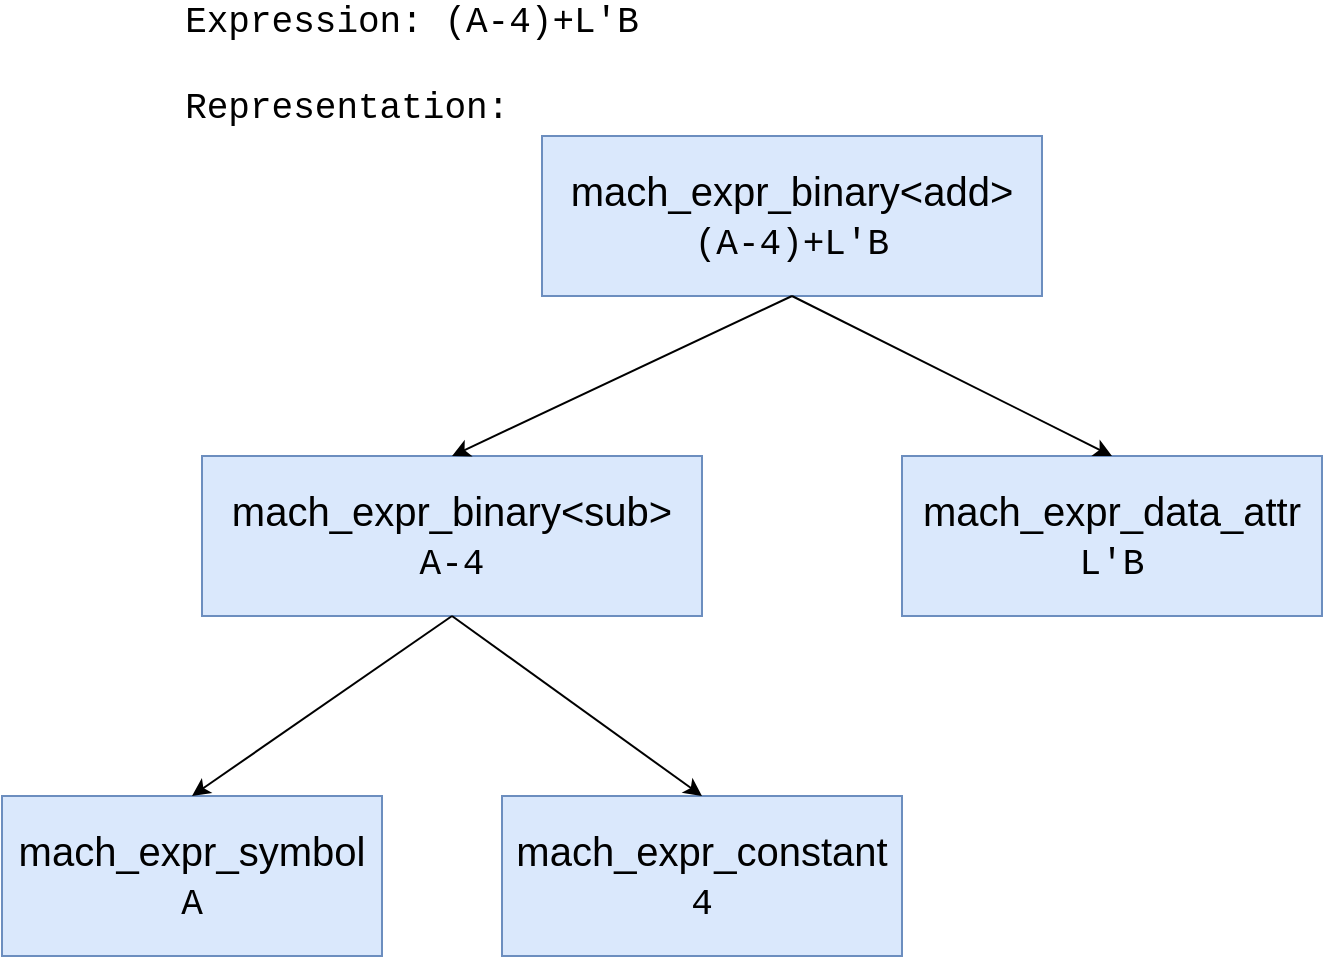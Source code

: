 <mxfile version="12.8.5"><diagram id="trd9cYVxJuldYeS37cQ7" name="Page-1"><mxGraphModel dx="2534" dy="1113" grid="1" gridSize="10" guides="1" tooltips="1" connect="1" arrows="1" fold="1" page="0" pageScale="1" pageWidth="850" pageHeight="1100" math="0" shadow="0"><root><mxCell id="0"/><mxCell id="1" parent="0"/><mxCell id="Z99mxahjsqHKAG8_txQ8-2" value="mach_expr_binary&amp;lt;add&amp;gt;&lt;br&gt;&lt;span style=&quot;font-family: &amp;#34;courier new&amp;#34; ; font-size: 18px&quot;&gt;(A-4)+L'B&lt;/span&gt;" style="rounded=0;whiteSpace=wrap;html=1;fillColor=#dae8fc;strokeColor=#6c8ebf;fontSize=20;" parent="1" vertex="1"><mxGeometry x="230" y="190" width="250" height="80" as="geometry"/></mxCell><mxCell id="9MhjHUHT3W6ipMCeSVVk-1" value="Expression: (A-4)+L'B&lt;br&gt;&lt;br&gt;&lt;div style=&quot;text-align: left&quot;&gt;&lt;span&gt;Representation:&lt;/span&gt;&lt;/div&gt;" style="text;html=1;strokeColor=none;fillColor=none;align=center;verticalAlign=middle;whiteSpace=wrap;rounded=0;fontFamily=Courier New;fontSize=18;" vertex="1" parent="1"><mxGeometry x="30" y="130" width="270" height="50" as="geometry"/></mxCell><mxCell id="9MhjHUHT3W6ipMCeSVVk-3" value="mach_expr_data_attr&lt;br&gt;&lt;span style=&quot;font-family: &amp;#34;courier new&amp;#34; ; font-size: 18px&quot;&gt;L'B&lt;/span&gt;" style="rounded=0;whiteSpace=wrap;html=1;fillColor=#dae8fc;strokeColor=#6c8ebf;fontSize=20;" vertex="1" parent="1"><mxGeometry x="410" y="350" width="210" height="80" as="geometry"/></mxCell><mxCell id="9MhjHUHT3W6ipMCeSVVk-6" value="mach_expr_binary&amp;lt;sub&amp;gt;&lt;br&gt;&lt;span style=&quot;font-family: &amp;#34;courier new&amp;#34; ; font-size: 18px&quot;&gt;A-4&lt;/span&gt;" style="rounded=0;whiteSpace=wrap;html=1;fillColor=#dae8fc;strokeColor=#6c8ebf;fontSize=20;" vertex="1" parent="1"><mxGeometry x="60" y="350" width="250" height="80" as="geometry"/></mxCell><mxCell id="9MhjHUHT3W6ipMCeSVVk-7" value="mach_expr_symbol&lt;br&gt;&lt;span style=&quot;font-family: &amp;#34;courier new&amp;#34; ; font-size: 18px&quot;&gt;A&lt;/span&gt;" style="rounded=0;whiteSpace=wrap;html=1;fillColor=#dae8fc;strokeColor=#6c8ebf;fontSize=20;" vertex="1" parent="1"><mxGeometry x="-40" y="520" width="190" height="80" as="geometry"/></mxCell><mxCell id="9MhjHUHT3W6ipMCeSVVk-9" value="mach_expr_constant&lt;br&gt;&lt;font face=&quot;courier new&quot;&gt;&lt;span style=&quot;font-size: 18px&quot;&gt;4&lt;/span&gt;&lt;/font&gt;" style="rounded=0;whiteSpace=wrap;html=1;fillColor=#dae8fc;strokeColor=#6c8ebf;fontSize=20;" vertex="1" parent="1"><mxGeometry x="210" y="520" width="200" height="80" as="geometry"/></mxCell><mxCell id="9MhjHUHT3W6ipMCeSVVk-13" value="" style="endArrow=classic;html=1;strokeColor=#000000;fontFamily=Courier New;fontSize=18;exitX=0.5;exitY=1;exitDx=0;exitDy=0;entryX=0.5;entryY=0;entryDx=0;entryDy=0;" edge="1" parent="1" source="Z99mxahjsqHKAG8_txQ8-2" target="9MhjHUHT3W6ipMCeSVVk-3"><mxGeometry width="50" height="50" relative="1" as="geometry"><mxPoint x="300" y="630" as="sourcePoint"/><mxPoint x="350" y="580" as="targetPoint"/></mxGeometry></mxCell><mxCell id="9MhjHUHT3W6ipMCeSVVk-14" value="" style="endArrow=classic;html=1;strokeColor=#000000;fontFamily=Courier New;fontSize=18;exitX=0.5;exitY=1;exitDx=0;exitDy=0;entryX=0.5;entryY=0;entryDx=0;entryDy=0;" edge="1" parent="1" source="Z99mxahjsqHKAG8_txQ8-2" target="9MhjHUHT3W6ipMCeSVVk-6"><mxGeometry width="50" height="50" relative="1" as="geometry"><mxPoint x="365" y="280" as="sourcePoint"/><mxPoint x="525" y="360" as="targetPoint"/></mxGeometry></mxCell><mxCell id="9MhjHUHT3W6ipMCeSVVk-16" value="" style="endArrow=classic;html=1;strokeColor=#000000;fontFamily=Courier New;fontSize=18;exitX=0.5;exitY=1;exitDx=0;exitDy=0;entryX=0.5;entryY=0;entryDx=0;entryDy=0;" edge="1" parent="1" source="9MhjHUHT3W6ipMCeSVVk-6" target="9MhjHUHT3W6ipMCeSVVk-7"><mxGeometry width="50" height="50" relative="1" as="geometry"><mxPoint x="170" y="450" as="sourcePoint"/><mxPoint y="530" as="targetPoint"/></mxGeometry></mxCell><mxCell id="9MhjHUHT3W6ipMCeSVVk-17" value="" style="endArrow=classic;html=1;strokeColor=#000000;fontFamily=Courier New;fontSize=18;exitX=0.5;exitY=1;exitDx=0;exitDy=0;entryX=0.5;entryY=0;entryDx=0;entryDy=0;" edge="1" parent="1" source="9MhjHUHT3W6ipMCeSVVk-6" target="9MhjHUHT3W6ipMCeSVVk-9"><mxGeometry width="50" height="50" relative="1" as="geometry"><mxPoint x="210" y="480" as="sourcePoint"/><mxPoint x="80" y="570" as="targetPoint"/></mxGeometry></mxCell></root></mxGraphModel></diagram></mxfile>